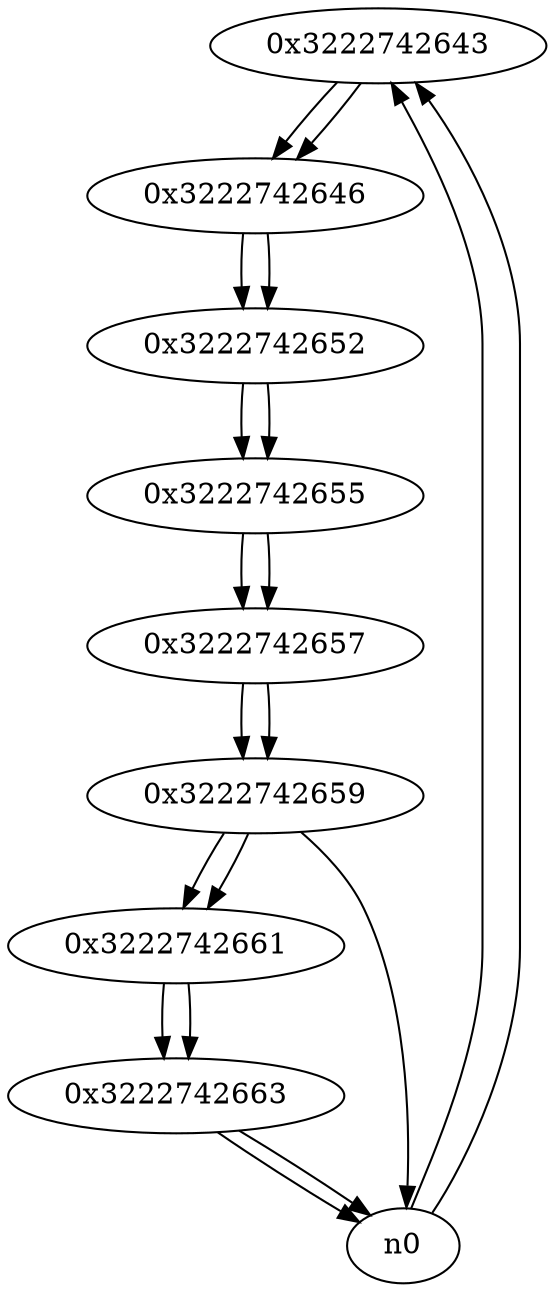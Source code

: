 digraph G{
/* nodes */
  n1 [label="0x3222742643"]
  n2 [label="0x3222742646"]
  n3 [label="0x3222742652"]
  n4 [label="0x3222742655"]
  n5 [label="0x3222742657"]
  n6 [label="0x3222742659"]
  n7 [label="0x3222742661"]
  n8 [label="0x3222742663"]
/* edges */
n1 -> n2;
n0 -> n1;
n0 -> n1;
n2 -> n3;
n1 -> n2;
n3 -> n4;
n2 -> n3;
n4 -> n5;
n3 -> n4;
n5 -> n6;
n4 -> n5;
n6 -> n7;
n6 -> n0;
n5 -> n6;
n7 -> n8;
n6 -> n7;
n8 -> n0;
n8 -> n0;
n7 -> n8;
}
